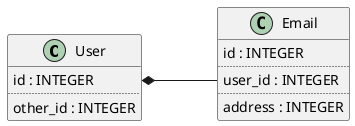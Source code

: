 @startuml
left to right direction

class User {
  id : INTEGER
  ..
  other_id : INTEGER
}

class Email {
  id : INTEGER
  ..
  user_id : INTEGER
  ..
  address : INTEGER
}

User::id *-- Email::user_id
@enduml